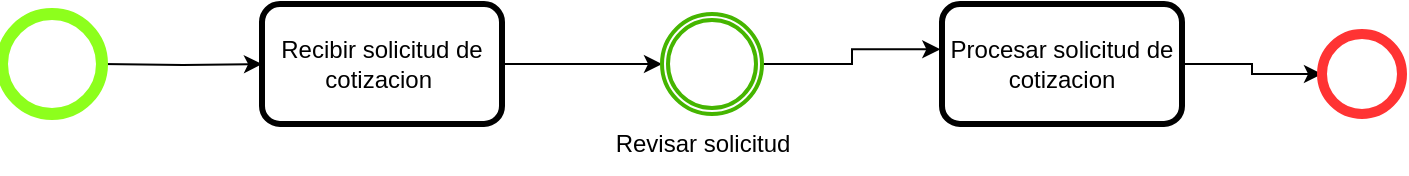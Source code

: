 <mxfile version="20.8.10" type="device"><diagram id="_oPB1Topf4VaAVUMLX2I" name="Página-1"><mxGraphModel dx="1036" dy="614" grid="1" gridSize="10" guides="1" tooltips="1" connect="1" arrows="1" fold="1" page="1" pageScale="1" pageWidth="827" pageHeight="1169" math="0" shadow="0"><root><mxCell id="0"/><mxCell id="1" parent="0"/><mxCell id="nRUIGrUwrvUCrJ1gMzZg-1" style="edgeStyle=orthogonalEdgeStyle;rounded=0;orthogonalLoop=1;jettySize=auto;html=1;exitX=1;exitY=0.5;exitDx=0;exitDy=0;exitPerimeter=0;entryX=0;entryY=0.5;entryDx=0;entryDy=0;" parent="1" target="nRUIGrUwrvUCrJ1gMzZg-3" edge="1"><mxGeometry relative="1" as="geometry"><mxPoint x="140" y="270" as="sourcePoint"/></mxGeometry></mxCell><mxCell id="nRUIGrUwrvUCrJ1gMzZg-2" style="edgeStyle=orthogonalEdgeStyle;rounded=0;orthogonalLoop=1;jettySize=auto;html=1;entryX=0;entryY=0.5;entryDx=0;entryDy=0;strokeColor=#000000;" parent="1" source="nRUIGrUwrvUCrJ1gMzZg-3" edge="1"><mxGeometry relative="1" as="geometry"><mxPoint x="420" y="270" as="targetPoint"/></mxGeometry></mxCell><mxCell id="nRUIGrUwrvUCrJ1gMzZg-3" value="Recibir solicitud de cotizacion&amp;nbsp;" style="rounded=1;whiteSpace=wrap;html=1;strokeColor=#000000;strokeWidth=3;" parent="1" vertex="1"><mxGeometry x="220" y="240" width="120" height="60" as="geometry"/></mxCell><mxCell id="nRUIGrUwrvUCrJ1gMzZg-6" style="edgeStyle=orthogonalEdgeStyle;rounded=0;orthogonalLoop=1;jettySize=auto;html=1;entryX=0;entryY=0.5;entryDx=0;entryDy=0;entryPerimeter=0;strokeColor=#000000;" parent="1" source="nRUIGrUwrvUCrJ1gMzZg-7" target="nRUIGrUwrvUCrJ1gMzZg-8" edge="1"><mxGeometry relative="1" as="geometry"/></mxCell><mxCell id="nRUIGrUwrvUCrJ1gMzZg-7" value="Procesar solicitud de cotizacion" style="rounded=1;whiteSpace=wrap;html=1;strokeColor=#000000;strokeWidth=3;" parent="1" vertex="1"><mxGeometry x="560" y="240" width="120" height="60" as="geometry"/></mxCell><mxCell id="nRUIGrUwrvUCrJ1gMzZg-8" value="" style="points=[[0.145,0.145,0],[0.5,0,0],[0.855,0.145,0],[1,0.5,0],[0.855,0.855,0],[0.5,1,0],[0.145,0.855,0],[0,0.5,0]];shape=mxgraph.bpmn.event;html=1;verticalLabelPosition=bottom;labelBackgroundColor=#ffffff;verticalAlign=top;align=center;perimeter=ellipsePerimeter;outlineConnect=0;aspect=fixed;outline=standard;symbol=general;strokeColor=#FF3333;strokeWidth=5;" parent="1" vertex="1"><mxGeometry x="750" y="255" width="40" height="40" as="geometry"/></mxCell><mxCell id="A2Gu33JnfrxuUXHIEZEp-4" value="" style="points=[[0.145,0.145,0],[0.5,0,0],[0.855,0.145,0],[1,0.5,0],[0.855,0.855,0],[0.5,1,0],[0.145,0.855,0],[0,0.5,0]];shape=mxgraph.bpmn.event;html=1;verticalLabelPosition=bottom;labelBackgroundColor=#ffffff;verticalAlign=top;align=center;perimeter=ellipsePerimeter;outlineConnect=0;aspect=fixed;outline=end;symbol=terminate2;strokeColor=#8DFF1C;fillColor=none;strokeWidth=2;" vertex="1" parent="1"><mxGeometry x="90" y="245" width="50" height="50" as="geometry"/></mxCell><mxCell id="A2Gu33JnfrxuUXHIEZEp-6" style="edgeStyle=orthogonalEdgeStyle;rounded=0;orthogonalLoop=1;jettySize=auto;html=1;exitX=1;exitY=0.5;exitDx=0;exitDy=0;exitPerimeter=0;entryX=-0.007;entryY=0.377;entryDx=0;entryDy=0;entryPerimeter=0;" edge="1" parent="1" source="A2Gu33JnfrxuUXHIEZEp-5" target="nRUIGrUwrvUCrJ1gMzZg-7"><mxGeometry relative="1" as="geometry"/></mxCell><mxCell id="A2Gu33JnfrxuUXHIEZEp-5" value="" style="points=[[0.145,0.145,0],[0.5,0,0],[0.855,0.145,0],[1,0.5,0],[0.855,0.855,0],[0.5,1,0],[0.145,0.855,0],[0,0.5,0]];shape=mxgraph.bpmn.event;html=1;verticalLabelPosition=bottom;labelBackgroundColor=#ffffff;verticalAlign=top;align=center;perimeter=ellipsePerimeter;outlineConnect=0;aspect=fixed;outline=throwing;symbol=general;strokeColor=#45B500;strokeWidth=2;fillColor=none;" vertex="1" parent="1"><mxGeometry x="420" y="245" width="50" height="50" as="geometry"/></mxCell><mxCell id="A2Gu33JnfrxuUXHIEZEp-7" value="Revisar solicitud" style="text;html=1;align=center;verticalAlign=middle;resizable=0;points=[];autosize=1;strokeColor=none;fillColor=none;" vertex="1" parent="1"><mxGeometry x="385" y="295" width="110" height="30" as="geometry"/></mxCell></root></mxGraphModel></diagram></mxfile>